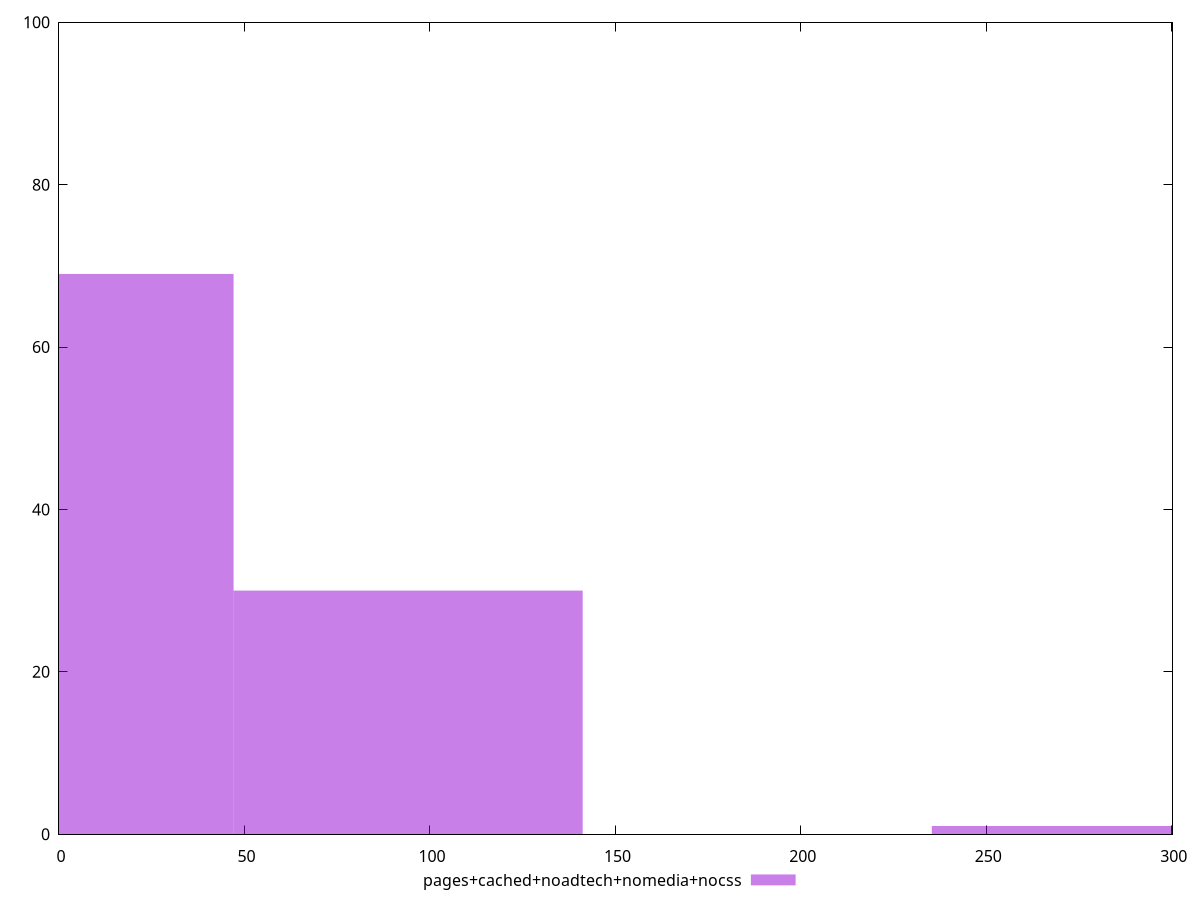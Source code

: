 reset

$pagesCachedNoadtechNomediaNocss <<EOF
282.3774123247807 1
94.12580410826024 30
0 69
EOF

set key outside below
set boxwidth 94.12580410826024
set xrange [0:300.202]
set yrange [0:100]
set trange [0:100]
set style fill transparent solid 0.5 noborder
set terminal svg size 640, 490 enhanced background rgb 'white'
set output "report_00026_2021-02-22T21:38:55.199Z/uses-rel-preconnect/comparison/histogram/4_vs_5.svg"

plot $pagesCachedNoadtechNomediaNocss title "pages+cached+noadtech+nomedia+nocss" with boxes

reset
